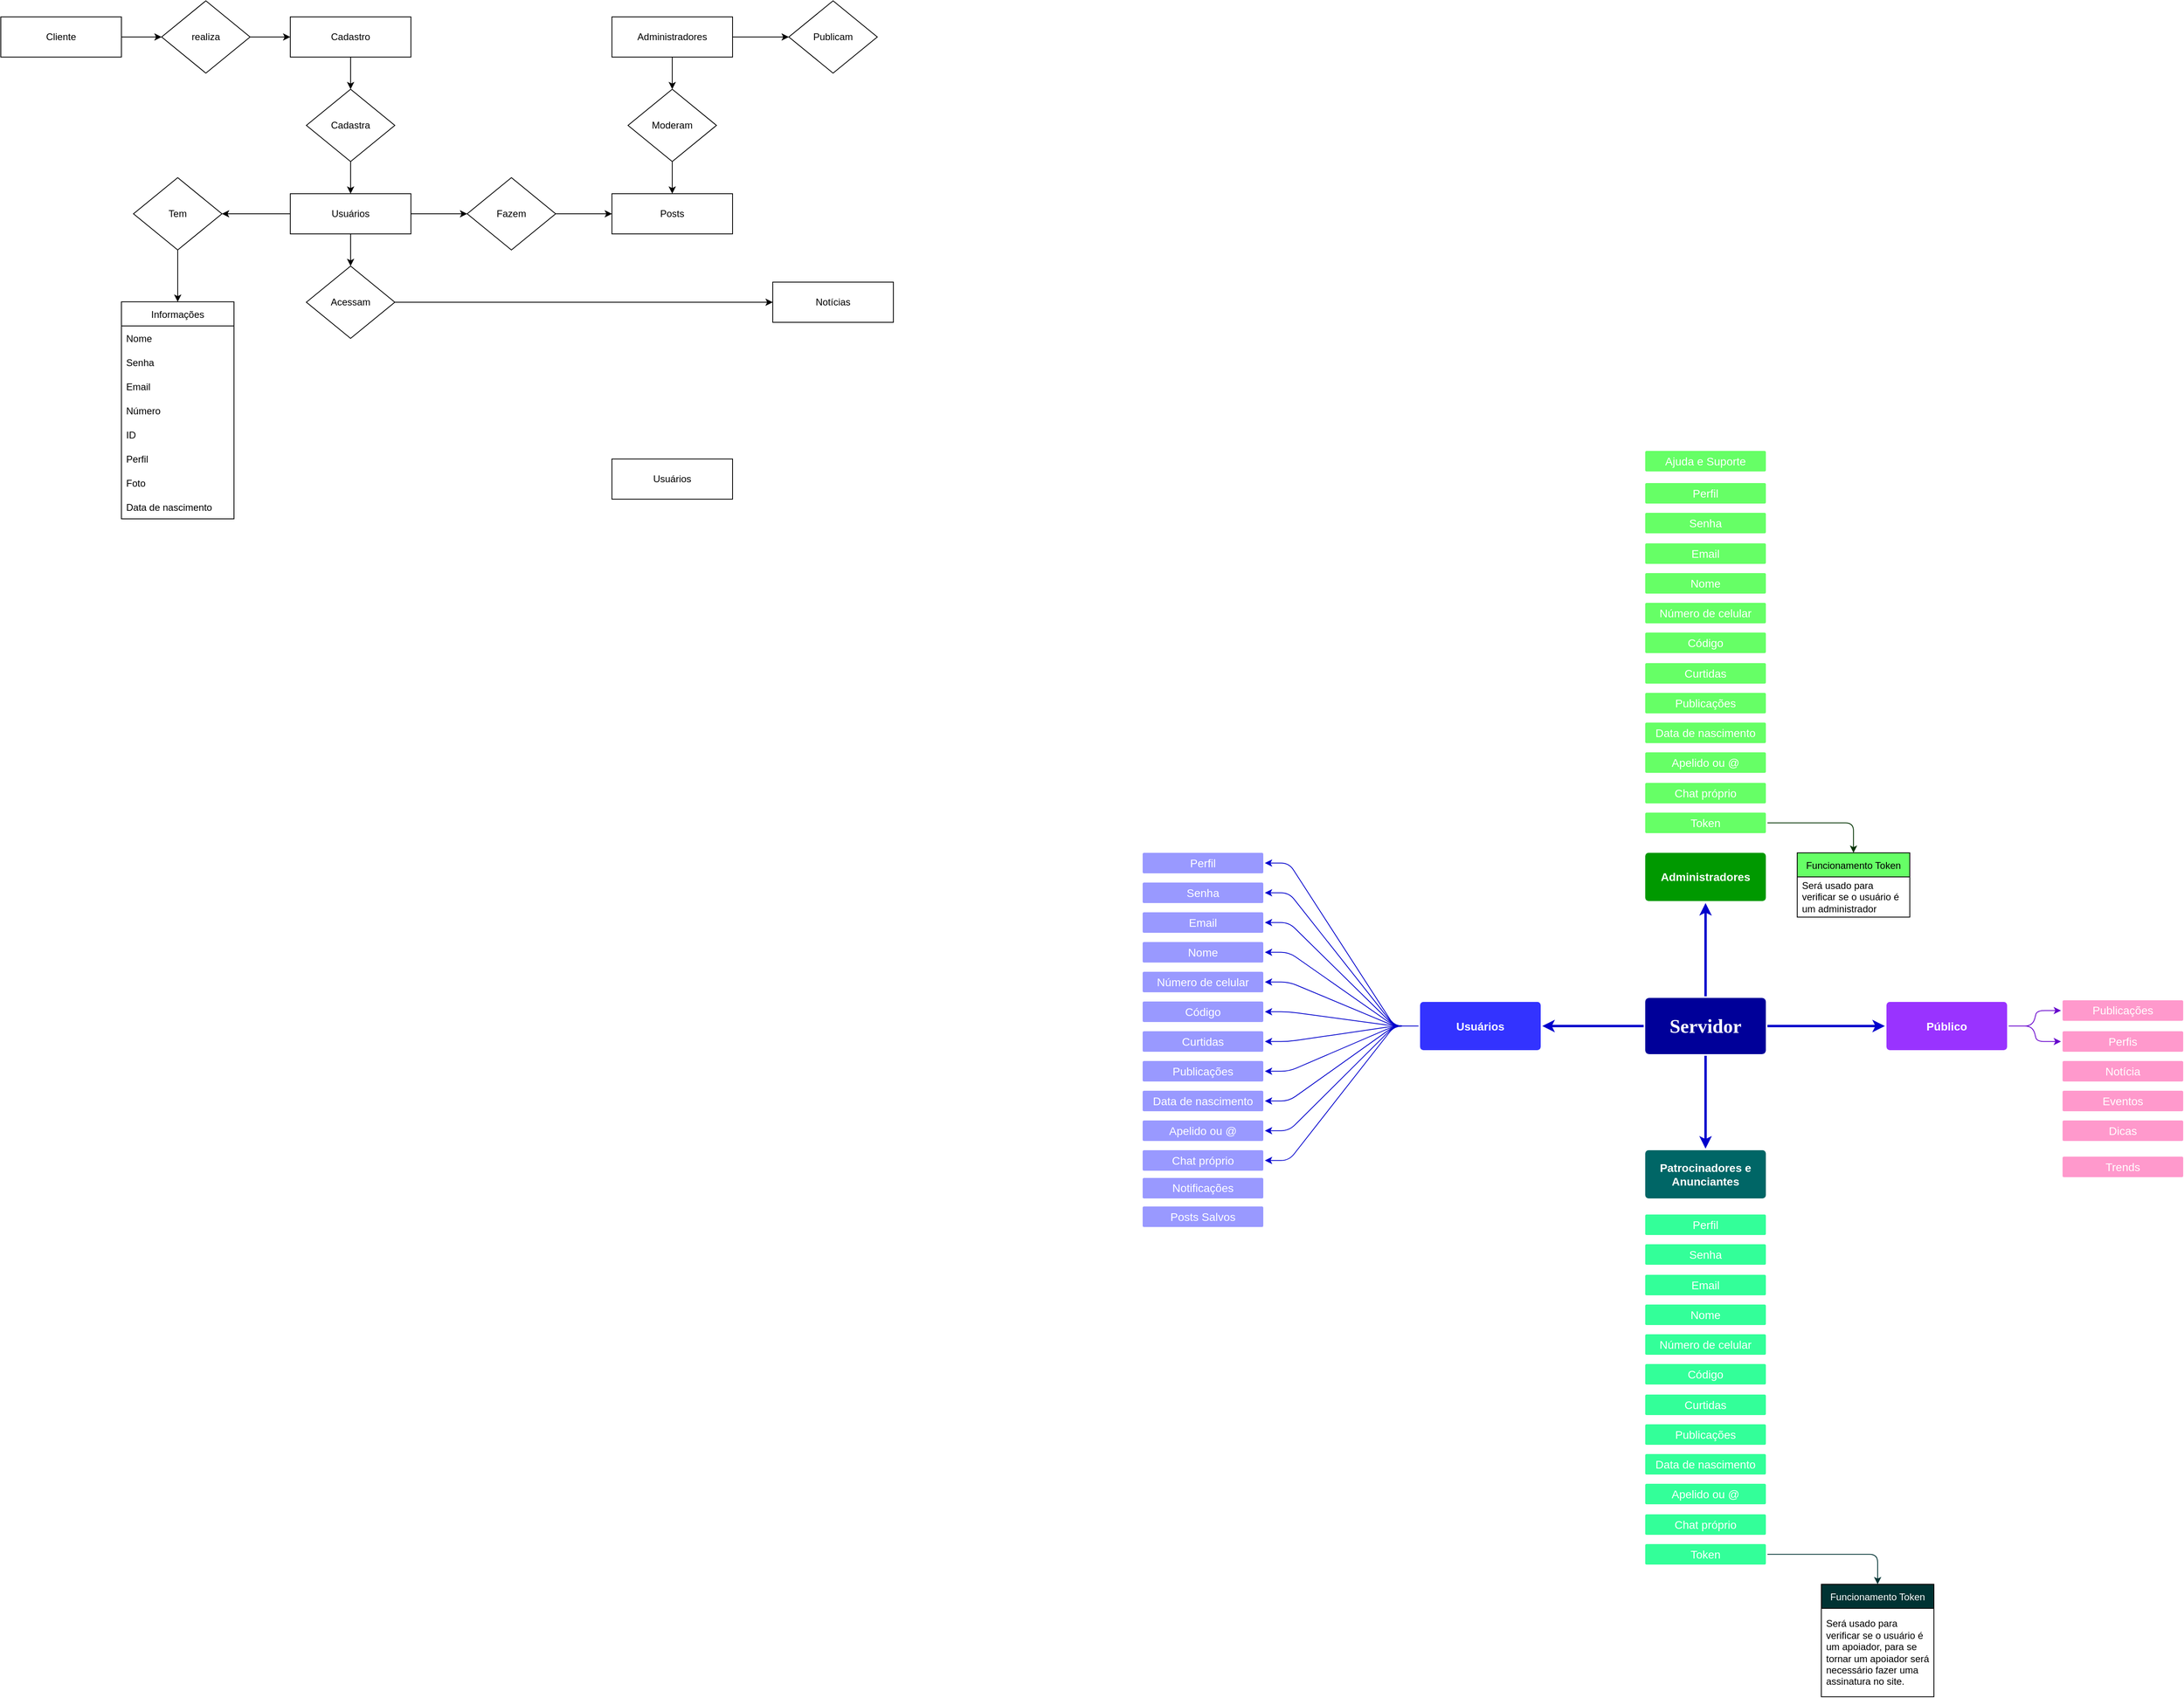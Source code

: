 <mxfile version="18.1.2" type="github">
  <diagram id="6a731a19-8d31-9384-78a2-239565b7b9f0" name="Page-1">
    <mxGraphModel dx="1160" dy="646" grid="1" gridSize="10" guides="1" tooltips="1" connect="1" arrows="1" fold="1" page="1" pageScale="1" pageWidth="1920" pageHeight="1200" background="none" math="0" shadow="0">
      <root>
        <mxCell id="0" />
        <mxCell id="1" parent="0" />
        <mxCell id="1745" value="" style="edgeStyle=none;rounded=0;jumpStyle=none;html=1;shadow=0;labelBackgroundColor=none;startArrow=none;startFill=0;endArrow=classic;endFill=1;jettySize=auto;orthogonalLoop=1;strokeColor=#0000CC;strokeWidth=3;fontFamily=Helvetica;fontSize=16;fontColor=#23445D;spacing=5;" parent="1" source="1749" edge="1">
          <mxGeometry relative="1" as="geometry">
            <mxPoint x="2200" y="1212.5" as="targetPoint" />
          </mxGeometry>
        </mxCell>
        <mxCell id="1746" value="" style="edgeStyle=none;rounded=0;jumpStyle=none;html=1;shadow=0;labelBackgroundColor=none;startArrow=none;startFill=0;endArrow=classic;endFill=1;jettySize=auto;orthogonalLoop=1;strokeColor=#0000CC;strokeWidth=3;fontFamily=Helvetica;fontSize=16;fontColor=#23445D;spacing=5;" parent="1" source="1749" target="1771" edge="1">
          <mxGeometry relative="1" as="geometry" />
        </mxCell>
        <mxCell id="1748" value="" style="edgeStyle=none;rounded=0;jumpStyle=none;html=1;shadow=0;labelBackgroundColor=none;startArrow=none;startFill=0;endArrow=classic;endFill=1;jettySize=auto;orthogonalLoop=1;strokeColor=#0000CC;strokeWidth=3;fontFamily=Helvetica;fontSize=16;fontColor=#23445D;spacing=5;" parent="1" source="1749" target="1753" edge="1">
          <mxGeometry relative="1" as="geometry" />
        </mxCell>
        <mxCell id="1749" value="&lt;font style=&quot;font-size: 24px;&quot;&gt;Servidor&lt;/font&gt;" style="rounded=1;whiteSpace=wrap;html=1;shadow=0;labelBackgroundColor=none;strokeColor=none;strokeWidth=3;fillColor=#000099;fontFamily=Lucida Console;fontSize=16;fontColor=#FFFFFF;align=center;fontStyle=1;spacing=5;arcSize=7;perimeterSpacing=2;" parent="1" vertex="1">
          <mxGeometry x="2125" y="1330.5" width="150" height="70" as="geometry" />
        </mxCell>
        <mxCell id="IF7gWzUBNEg38SYdpCg0-1822" style="edgeStyle=entityRelationEdgeStyle;rounded=1;orthogonalLoop=1;jettySize=auto;html=1;exitX=0;exitY=0.5;exitDx=0;exitDy=0;entryX=1;entryY=0.5;entryDx=0;entryDy=0;strokeColor=#0000CC;" parent="1" source="1753" target="IF7gWzUBNEg38SYdpCg0-1782" edge="1">
          <mxGeometry relative="1" as="geometry" />
        </mxCell>
        <mxCell id="IF7gWzUBNEg38SYdpCg0-1823" style="edgeStyle=entityRelationEdgeStyle;rounded=1;orthogonalLoop=1;jettySize=auto;html=1;exitX=0;exitY=0.5;exitDx=0;exitDy=0;entryX=1;entryY=0.5;entryDx=0;entryDy=0;strokeColor=#0000CC;" parent="1" source="1753" target="IF7gWzUBNEg38SYdpCg0-1783" edge="1">
          <mxGeometry relative="1" as="geometry" />
        </mxCell>
        <mxCell id="IF7gWzUBNEg38SYdpCg0-1824" style="edgeStyle=entityRelationEdgeStyle;rounded=1;orthogonalLoop=1;jettySize=auto;html=1;exitX=0;exitY=0.5;exitDx=0;exitDy=0;entryX=1;entryY=0.5;entryDx=0;entryDy=0;strokeColor=#0000CC;" parent="1" source="1753" target="IF7gWzUBNEg38SYdpCg0-1781" edge="1">
          <mxGeometry relative="1" as="geometry" />
        </mxCell>
        <mxCell id="IF7gWzUBNEg38SYdpCg0-1825" style="edgeStyle=entityRelationEdgeStyle;rounded=1;orthogonalLoop=1;jettySize=auto;html=1;exitX=0;exitY=0.5;exitDx=0;exitDy=0;entryX=1;entryY=0.5;entryDx=0;entryDy=0;strokeColor=#0000CC;" parent="1" source="1753" target="IF7gWzUBNEg38SYdpCg0-1784" edge="1">
          <mxGeometry relative="1" as="geometry" />
        </mxCell>
        <mxCell id="IF7gWzUBNEg38SYdpCg0-1826" style="edgeStyle=entityRelationEdgeStyle;rounded=1;orthogonalLoop=1;jettySize=auto;html=1;exitX=0;exitY=0.5;exitDx=0;exitDy=0;entryX=1;entryY=0.5;entryDx=0;entryDy=0;strokeColor=#0000CC;" parent="1" source="1753" target="IF7gWzUBNEg38SYdpCg0-1786" edge="1">
          <mxGeometry relative="1" as="geometry" />
        </mxCell>
        <mxCell id="IF7gWzUBNEg38SYdpCg0-1827" style="edgeStyle=entityRelationEdgeStyle;rounded=1;orthogonalLoop=1;jettySize=auto;html=1;exitX=0;exitY=0.5;exitDx=0;exitDy=0;entryX=1;entryY=0.5;entryDx=0;entryDy=0;strokeColor=#0000CC;" parent="1" source="1753" target="IF7gWzUBNEg38SYdpCg0-1787" edge="1">
          <mxGeometry relative="1" as="geometry" />
        </mxCell>
        <mxCell id="IF7gWzUBNEg38SYdpCg0-1828" style="edgeStyle=entityRelationEdgeStyle;rounded=1;orthogonalLoop=1;jettySize=auto;html=1;exitX=0;exitY=0.5;exitDx=0;exitDy=0;entryX=1;entryY=0.5;entryDx=0;entryDy=0;strokeColor=#0000CC;" parent="1" source="1753" target="IF7gWzUBNEg38SYdpCg0-1780" edge="1">
          <mxGeometry relative="1" as="geometry" />
        </mxCell>
        <mxCell id="IF7gWzUBNEg38SYdpCg0-1829" style="edgeStyle=entityRelationEdgeStyle;rounded=1;orthogonalLoop=1;jettySize=auto;html=1;exitX=0;exitY=0.5;exitDx=0;exitDy=0;entryX=1;entryY=0.5;entryDx=0;entryDy=0;strokeColor=#0000CC;" parent="1" source="1753" target="IF7gWzUBNEg38SYdpCg0-1788" edge="1">
          <mxGeometry relative="1" as="geometry" />
        </mxCell>
        <mxCell id="IF7gWzUBNEg38SYdpCg0-1830" style="edgeStyle=entityRelationEdgeStyle;rounded=1;orthogonalLoop=1;jettySize=auto;html=1;exitX=0;exitY=0.5;exitDx=0;exitDy=0;entryX=1;entryY=0.5;entryDx=0;entryDy=0;strokeColor=#0000CC;" parent="1" source="1753" target="IF7gWzUBNEg38SYdpCg0-1779" edge="1">
          <mxGeometry relative="1" as="geometry" />
        </mxCell>
        <mxCell id="IF7gWzUBNEg38SYdpCg0-1831" style="edgeStyle=entityRelationEdgeStyle;rounded=1;orthogonalLoop=1;jettySize=auto;html=1;exitX=0;exitY=0.5;exitDx=0;exitDy=0;entryX=1;entryY=0.5;entryDx=0;entryDy=0;strokeColor=#0000CC;" parent="1" source="1753" target="1756" edge="1">
          <mxGeometry relative="1" as="geometry" />
        </mxCell>
        <mxCell id="IF7gWzUBNEg38SYdpCg0-1882" style="edgeStyle=entityRelationEdgeStyle;rounded=1;orthogonalLoop=1;jettySize=auto;html=1;exitX=0;exitY=0.5;exitDx=0;exitDy=0;entryX=1;entryY=0.5;entryDx=0;entryDy=0;fontColor=#FF66FF;strokeColor=#0000CC;" parent="1" source="1753" target="IF7gWzUBNEg38SYdpCg0-1881" edge="1">
          <mxGeometry relative="1" as="geometry" />
        </mxCell>
        <mxCell id="1753" value="Usuários" style="rounded=1;whiteSpace=wrap;html=1;shadow=0;labelBackgroundColor=none;strokeColor=none;strokeWidth=3;fillColor=#3333FF;fontFamily=Helvetica;fontSize=14;fontColor=#FFFFFF;align=center;spacing=5;fontStyle=1;arcSize=7;perimeterSpacing=2;" parent="1" vertex="1">
          <mxGeometry x="1845" y="1335.5" width="150" height="60" as="geometry" />
        </mxCell>
        <mxCell id="1756" value="Senha" style="rounded=1;whiteSpace=wrap;html=1;shadow=0;labelBackgroundColor=none;strokeColor=none;strokeWidth=3;fillColor=#9999FF;fontFamily=Helvetica;fontSize=14;fontColor=#FFFFFF;align=center;spacing=5;fontStyle=0;arcSize=7;perimeterSpacing=2;" parent="1" vertex="1">
          <mxGeometry x="1500" y="1187" width="150" height="25.5" as="geometry" />
        </mxCell>
        <mxCell id="1766" value="" style="edgeStyle=none;rounded=0;jumpStyle=none;html=1;shadow=0;labelBackgroundColor=none;startArrow=none;startFill=0;endArrow=classic;endFill=1;jettySize=auto;orthogonalLoop=1;strokeColor=#F08705;strokeWidth=3;fontFamily=Helvetica;fontSize=14;fontColor=#FFFFFF;spacing=5;" parent="1" edge="1">
          <mxGeometry relative="1" as="geometry">
            <mxPoint x="641.111" y="198.5" as="sourcePoint" />
          </mxGeometry>
        </mxCell>
        <mxCell id="1768" value="" style="edgeStyle=none;rounded=0;jumpStyle=none;html=1;shadow=0;labelBackgroundColor=none;startArrow=none;startFill=0;endArrow=classic;endFill=1;jettySize=auto;orthogonalLoop=1;strokeColor=#F08705;strokeWidth=3;fontFamily=Helvetica;fontSize=14;fontColor=#FFFFFF;spacing=5;" parent="1" edge="1">
          <mxGeometry relative="1" as="geometry">
            <mxPoint x="570" y="198.5" as="sourcePoint" />
          </mxGeometry>
        </mxCell>
        <mxCell id="1770" value="" style="edgeStyle=none;rounded=0;jumpStyle=none;html=1;shadow=0;labelBackgroundColor=none;startArrow=none;startFill=0;endArrow=classic;endFill=1;jettySize=auto;orthogonalLoop=1;strokeColor=#F08705;strokeWidth=3;fontFamily=Helvetica;fontSize=14;fontColor=#FFFFFF;spacing=5;" parent="1" edge="1">
          <mxGeometry relative="1" as="geometry">
            <mxPoint x="498.889" y="198.5" as="sourcePoint" />
          </mxGeometry>
        </mxCell>
        <mxCell id="IF7gWzUBNEg38SYdpCg0-1883" style="edgeStyle=entityRelationEdgeStyle;rounded=1;orthogonalLoop=1;jettySize=auto;html=1;exitX=1;exitY=0.5;exitDx=0;exitDy=0;entryX=0;entryY=0.5;entryDx=0;entryDy=0;fontColor=#FF66FF;strokeColor=#6600CC;" parent="1" source="1771" target="IF7gWzUBNEg38SYdpCg0-1877" edge="1">
          <mxGeometry relative="1" as="geometry" />
        </mxCell>
        <mxCell id="IF7gWzUBNEg38SYdpCg0-1884" style="edgeStyle=entityRelationEdgeStyle;rounded=1;orthogonalLoop=1;jettySize=auto;html=1;exitX=1;exitY=0.5;exitDx=0;exitDy=0;entryX=0;entryY=0.5;entryDx=0;entryDy=0;fontColor=#FF66FF;strokeColor=#6600CC;" parent="1" source="1771" target="IF7gWzUBNEg38SYdpCg0-1878" edge="1">
          <mxGeometry relative="1" as="geometry" />
        </mxCell>
        <mxCell id="1771" value="Público" style="rounded=1;whiteSpace=wrap;html=1;shadow=0;labelBackgroundColor=none;strokeColor=none;strokeWidth=3;fillColor=#9933FF;fontFamily=Helvetica;fontSize=14;fontColor=#FFFFFF;align=center;spacing=5;fontStyle=1;arcSize=7;perimeterSpacing=2;" parent="1" vertex="1">
          <mxGeometry x="2425" y="1335.5" width="150" height="60" as="geometry" />
        </mxCell>
        <mxCell id="IF7gWzUBNEg38SYdpCg0-1779" value="Email" style="rounded=1;whiteSpace=wrap;html=1;shadow=0;labelBackgroundColor=none;strokeColor=none;strokeWidth=3;fillColor=#9999FF;fontFamily=Helvetica;fontSize=14;fontColor=#FFFFFF;align=center;spacing=5;fontStyle=0;arcSize=7;perimeterSpacing=2;" parent="1" vertex="1">
          <mxGeometry x="1500" y="1224" width="150" height="25.5" as="geometry" />
        </mxCell>
        <mxCell id="IF7gWzUBNEg38SYdpCg0-1780" value="Nome" style="rounded=1;whiteSpace=wrap;html=1;shadow=0;labelBackgroundColor=none;strokeColor=none;strokeWidth=3;fillColor=#9999FF;fontFamily=Helvetica;fontSize=14;fontColor=#FFFFFF;align=center;spacing=5;fontStyle=0;arcSize=7;perimeterSpacing=2;" parent="1" vertex="1">
          <mxGeometry x="1500" y="1261" width="150" height="25.5" as="geometry" />
        </mxCell>
        <mxCell id="IF7gWzUBNEg38SYdpCg0-1781" value="Número de celular" style="rounded=1;whiteSpace=wrap;html=1;shadow=0;labelBackgroundColor=none;strokeColor=none;strokeWidth=3;fillColor=#9999FF;fontFamily=Helvetica;fontSize=14;fontColor=#FFFFFF;align=center;spacing=5;fontStyle=0;arcSize=7;perimeterSpacing=2;" parent="1" vertex="1">
          <mxGeometry x="1500" y="1298" width="150" height="25.5" as="geometry" />
        </mxCell>
        <mxCell id="IF7gWzUBNEg38SYdpCg0-1782" value="Código" style="rounded=1;whiteSpace=wrap;html=1;shadow=0;labelBackgroundColor=none;strokeColor=none;strokeWidth=3;fillColor=#9999FF;fontFamily=Helvetica;fontSize=14;fontColor=#FFFFFF;align=center;spacing=5;fontStyle=0;arcSize=7;perimeterSpacing=2;" parent="1" vertex="1">
          <mxGeometry x="1500" y="1335" width="150" height="25.5" as="geometry" />
        </mxCell>
        <mxCell id="IF7gWzUBNEg38SYdpCg0-1783" value="Curtidas" style="rounded=1;whiteSpace=wrap;html=1;shadow=0;labelBackgroundColor=none;strokeColor=none;strokeWidth=3;fillColor=#9999FF;fontFamily=Helvetica;fontSize=14;fontColor=#FFFFFF;align=center;spacing=5;fontStyle=0;arcSize=7;perimeterSpacing=2;" parent="1" vertex="1">
          <mxGeometry x="1500" y="1372" width="150" height="25.5" as="geometry" />
        </mxCell>
        <mxCell id="IF7gWzUBNEg38SYdpCg0-1784" value="Publicações" style="rounded=1;whiteSpace=wrap;html=1;shadow=0;labelBackgroundColor=none;strokeColor=none;strokeWidth=3;fillColor=#9999FF;fontFamily=Helvetica;fontSize=14;fontColor=#FFFFFF;align=center;spacing=5;fontStyle=0;arcSize=7;perimeterSpacing=2;" parent="1" vertex="1">
          <mxGeometry x="1500" y="1409" width="150" height="25.5" as="geometry" />
        </mxCell>
        <mxCell id="IF7gWzUBNEg38SYdpCg0-1786" value="Data de nascimento" style="rounded=1;whiteSpace=wrap;html=1;shadow=0;labelBackgroundColor=none;strokeColor=none;strokeWidth=3;fillColor=#9999FF;fontFamily=Helvetica;fontSize=14;fontColor=#FFFFFF;align=center;spacing=5;fontStyle=0;arcSize=7;perimeterSpacing=2;" parent="1" vertex="1">
          <mxGeometry x="1500" y="1446" width="150" height="25.5" as="geometry" />
        </mxCell>
        <mxCell id="IF7gWzUBNEg38SYdpCg0-1787" value="Apelido ou @" style="rounded=1;whiteSpace=wrap;html=1;shadow=0;labelBackgroundColor=none;strokeColor=none;strokeWidth=3;fillColor=#9999FF;fontFamily=Helvetica;fontSize=14;fontColor=#FFFFFF;align=center;spacing=5;fontStyle=0;arcSize=7;perimeterSpacing=2;" parent="1" vertex="1">
          <mxGeometry x="1500" y="1483" width="150" height="25.5" as="geometry" />
        </mxCell>
        <mxCell id="IF7gWzUBNEg38SYdpCg0-1788" value="Chat próprio" style="rounded=1;whiteSpace=wrap;html=1;shadow=0;labelBackgroundColor=none;strokeColor=none;strokeWidth=3;fillColor=#9999FF;fontFamily=Helvetica;fontSize=14;fontColor=#FFFFFF;align=center;spacing=5;fontStyle=0;arcSize=7;perimeterSpacing=2;" parent="1" vertex="1">
          <mxGeometry x="1500" y="1520" width="150" height="25.5" as="geometry" />
        </mxCell>
        <mxCell id="IF7gWzUBNEg38SYdpCg0-1842" value="Administradores" style="rounded=1;whiteSpace=wrap;html=1;shadow=0;labelBackgroundColor=none;strokeColor=none;strokeWidth=3;fillColor=#009900;fontFamily=Helvetica;fontSize=14;fontColor=#FFFFFF;align=center;spacing=5;fontStyle=1;arcSize=7;perimeterSpacing=2;" parent="1" vertex="1">
          <mxGeometry x="2125" y="1150" width="150" height="60" as="geometry" />
        </mxCell>
        <mxCell id="IF7gWzUBNEg38SYdpCg0-1843" value="Senha" style="rounded=1;whiteSpace=wrap;html=1;shadow=0;labelBackgroundColor=none;strokeColor=none;strokeWidth=3;fillColor=#66FF66;fontFamily=Helvetica;fontSize=14;fontColor=#FFFFFF;align=center;spacing=5;fontStyle=0;arcSize=7;perimeterSpacing=2;" parent="1" vertex="1">
          <mxGeometry x="2125" y="727" width="150" height="25.5" as="geometry" />
        </mxCell>
        <mxCell id="IF7gWzUBNEg38SYdpCg0-1844" value="Email" style="rounded=1;whiteSpace=wrap;html=1;shadow=0;labelBackgroundColor=none;strokeColor=none;strokeWidth=3;fillColor=#66FF66;fontFamily=Helvetica;fontSize=14;fontColor=#FFFFFF;align=center;spacing=5;fontStyle=0;arcSize=7;perimeterSpacing=2;" parent="1" vertex="1">
          <mxGeometry x="2125" y="765" width="150" height="25.5" as="geometry" />
        </mxCell>
        <mxCell id="IF7gWzUBNEg38SYdpCg0-1845" value="Nome" style="rounded=1;whiteSpace=wrap;html=1;shadow=0;labelBackgroundColor=none;strokeColor=none;strokeWidth=3;fillColor=#66FF66;fontFamily=Helvetica;fontSize=14;fontColor=#FFFFFF;align=center;spacing=5;fontStyle=0;arcSize=7;perimeterSpacing=2;" parent="1" vertex="1">
          <mxGeometry x="2125" y="802" width="150" height="25.5" as="geometry" />
        </mxCell>
        <mxCell id="IF7gWzUBNEg38SYdpCg0-1846" value="Número de celular" style="rounded=1;whiteSpace=wrap;html=1;shadow=0;labelBackgroundColor=none;strokeColor=none;strokeWidth=3;fillColor=#66FF66;fontFamily=Helvetica;fontSize=14;fontColor=#FFFFFF;align=center;spacing=5;fontStyle=0;arcSize=7;perimeterSpacing=2;" parent="1" vertex="1">
          <mxGeometry x="2125" y="839" width="150" height="25.5" as="geometry" />
        </mxCell>
        <mxCell id="IF7gWzUBNEg38SYdpCg0-1847" value="Código" style="rounded=1;whiteSpace=wrap;html=1;shadow=0;labelBackgroundColor=none;strokeColor=none;strokeWidth=3;fillColor=#66FF66;fontFamily=Helvetica;fontSize=14;fontColor=#FFFFFF;align=center;spacing=5;fontStyle=0;arcSize=7;perimeterSpacing=2;" parent="1" vertex="1">
          <mxGeometry x="2125" y="876" width="150" height="25.5" as="geometry" />
        </mxCell>
        <mxCell id="IF7gWzUBNEg38SYdpCg0-1848" value="Curtidas" style="rounded=1;whiteSpace=wrap;html=1;shadow=0;labelBackgroundColor=none;strokeColor=none;strokeWidth=3;fillColor=#66FF66;fontFamily=Helvetica;fontSize=14;fontColor=#FFFFFF;align=center;spacing=5;fontStyle=0;arcSize=7;perimeterSpacing=2;" parent="1" vertex="1">
          <mxGeometry x="2125" y="914" width="150" height="25.5" as="geometry" />
        </mxCell>
        <mxCell id="IF7gWzUBNEg38SYdpCg0-1849" value="Publicações" style="rounded=1;whiteSpace=wrap;html=1;shadow=0;labelBackgroundColor=none;strokeColor=none;strokeWidth=3;fillColor=#66FF66;fontFamily=Helvetica;fontSize=14;fontColor=#FFFFFF;align=center;spacing=5;fontStyle=0;arcSize=7;perimeterSpacing=2;" parent="1" vertex="1">
          <mxGeometry x="2125" y="951" width="150" height="25.5" as="geometry" />
        </mxCell>
        <mxCell id="IF7gWzUBNEg38SYdpCg0-1850" value="Data de nascimento" style="rounded=1;whiteSpace=wrap;html=1;shadow=0;labelBackgroundColor=none;strokeColor=none;strokeWidth=3;fillColor=#66FF66;fontFamily=Helvetica;fontSize=14;fontColor=#FFFFFF;align=center;spacing=5;fontStyle=0;arcSize=7;perimeterSpacing=2;" parent="1" vertex="1">
          <mxGeometry x="2125" y="988" width="150" height="25.5" as="geometry" />
        </mxCell>
        <mxCell id="IF7gWzUBNEg38SYdpCg0-1851" value="Apelido ou @" style="rounded=1;whiteSpace=wrap;html=1;shadow=0;labelBackgroundColor=none;strokeColor=none;strokeWidth=3;fillColor=#66FF66;fontFamily=Helvetica;fontSize=14;fontColor=#FFFFFF;align=center;spacing=5;fontStyle=0;arcSize=7;perimeterSpacing=2;" parent="1" vertex="1">
          <mxGeometry x="2125" y="1025" width="150" height="25.5" as="geometry" />
        </mxCell>
        <mxCell id="IF7gWzUBNEg38SYdpCg0-1852" value="Chat próprio" style="rounded=1;whiteSpace=wrap;html=1;shadow=0;labelBackgroundColor=none;strokeColor=none;strokeWidth=3;fillColor=#66FF66;fontFamily=Helvetica;fontSize=14;fontColor=#FFFFFF;align=center;spacing=5;fontStyle=0;arcSize=7;perimeterSpacing=2;" parent="1" vertex="1">
          <mxGeometry x="2125" y="1063" width="150" height="25.5" as="geometry" />
        </mxCell>
        <mxCell id="IF7gWzUBNEg38SYdpCg0-1875" style="edgeStyle=elbowEdgeStyle;rounded=1;orthogonalLoop=1;jettySize=auto;html=1;exitX=1;exitY=0.5;exitDx=0;exitDy=0;entryX=0.5;entryY=0;entryDx=0;entryDy=0;strokeColor=#003300;" parent="1" source="IF7gWzUBNEg38SYdpCg0-1866" target="IF7gWzUBNEg38SYdpCg0-1871" edge="1">
          <mxGeometry relative="1" as="geometry">
            <Array as="points">
              <mxPoint x="2384" y="1130" />
              <mxPoint x="2834" y="1100" />
            </Array>
          </mxGeometry>
        </mxCell>
        <mxCell id="IF7gWzUBNEg38SYdpCg0-1866" value="Token" style="rounded=1;whiteSpace=wrap;html=1;shadow=0;labelBackgroundColor=none;strokeColor=none;strokeWidth=3;fillColor=#66FF66;fontFamily=Helvetica;fontSize=14;fontColor=#FFFFFF;align=center;spacing=5;fontStyle=0;arcSize=7;perimeterSpacing=2;" parent="1" vertex="1">
          <mxGeometry x="2125" y="1100" width="150" height="25.5" as="geometry" />
        </mxCell>
        <mxCell id="IF7gWzUBNEg38SYdpCg0-1871" value="Funcionamento Token" style="swimlane;fontStyle=0;childLayout=stackLayout;horizontal=1;startSize=30;horizontalStack=0;resizeParent=1;resizeParentMax=0;resizeLast=0;collapsible=1;marginBottom=0;fillColor=#66FF66;" parent="1" vertex="1">
          <mxGeometry x="2314" y="1150" width="140" height="80" as="geometry" />
        </mxCell>
        <mxCell id="IF7gWzUBNEg38SYdpCg0-1872" value="Será usado para verificar se o usuário é um administrador" style="text;strokeColor=none;fillColor=none;align=left;verticalAlign=middle;spacingLeft=4;spacingRight=4;overflow=hidden;points=[[0,0.5],[1,0.5]];portConstraint=eastwest;rotatable=0;whiteSpace=wrap;" parent="IF7gWzUBNEg38SYdpCg0-1871" vertex="1">
          <mxGeometry y="30" width="140" height="50" as="geometry" />
        </mxCell>
        <mxCell id="IF7gWzUBNEg38SYdpCg0-1877" value="Publicações" style="rounded=1;whiteSpace=wrap;html=1;shadow=0;labelBackgroundColor=none;strokeColor=none;strokeWidth=3;fillColor=#FF99CC;fontFamily=Helvetica;fontSize=14;fontColor=#FFFFFF;align=center;spacing=5;fontStyle=0;arcSize=7;perimeterSpacing=2;" parent="1" vertex="1">
          <mxGeometry x="2644" y="1333.5" width="150" height="25.5" as="geometry" />
        </mxCell>
        <mxCell id="IF7gWzUBNEg38SYdpCg0-1878" value="Perfis" style="rounded=1;whiteSpace=wrap;html=1;shadow=0;labelBackgroundColor=none;strokeColor=none;strokeWidth=3;fillColor=#FF99CC;fontFamily=Helvetica;fontSize=14;fontColor=#FFFFFF;align=center;spacing=5;fontStyle=0;arcSize=7;perimeterSpacing=2;" parent="1" vertex="1">
          <mxGeometry x="2644" y="1372" width="150" height="25.5" as="geometry" />
        </mxCell>
        <mxCell id="IF7gWzUBNEg38SYdpCg0-1879" value="Perfil" style="rounded=1;whiteSpace=wrap;html=1;shadow=0;labelBackgroundColor=none;strokeColor=none;strokeWidth=3;fillColor=#66FF66;fontFamily=Helvetica;fontSize=14;fontColor=#FFFFFF;align=center;spacing=5;fontStyle=0;arcSize=7;perimeterSpacing=2;" parent="1" vertex="1">
          <mxGeometry x="2125" y="690" width="150" height="25.5" as="geometry" />
        </mxCell>
        <mxCell id="IF7gWzUBNEg38SYdpCg0-1881" value="Perfil" style="rounded=1;whiteSpace=wrap;html=1;shadow=0;labelBackgroundColor=none;strokeColor=none;strokeWidth=3;fillColor=#9999FF;fontFamily=Helvetica;fontSize=14;fontColor=#FFFFFF;align=center;spacing=5;fontStyle=0;arcSize=7;perimeterSpacing=2;" parent="1" vertex="1">
          <mxGeometry x="1500" y="1150" width="150" height="25.5" as="geometry" />
        </mxCell>
        <mxCell id="IF7gWzUBNEg38SYdpCg0-1885" value="Patrocinadores e Anunciantes" style="rounded=1;whiteSpace=wrap;html=1;shadow=0;labelBackgroundColor=none;strokeColor=none;strokeWidth=3;fillColor=#006666;fontFamily=Helvetica;fontSize=14;fontColor=#FFFFFF;align=center;spacing=5;fontStyle=1;arcSize=7;perimeterSpacing=2;" parent="1" vertex="1">
          <mxGeometry x="2125" y="1520" width="150" height="60" as="geometry" />
        </mxCell>
        <mxCell id="IF7gWzUBNEg38SYdpCg0-1887" value="" style="edgeStyle=none;rounded=0;jumpStyle=none;html=1;shadow=0;labelBackgroundColor=none;startArrow=none;startFill=0;endArrow=classic;endFill=1;jettySize=auto;orthogonalLoop=1;strokeColor=#0000CC;strokeWidth=3;fontFamily=Helvetica;fontSize=16;fontColor=#23445D;spacing=5;entryX=0.5;entryY=0;entryDx=0;entryDy=0;exitX=0.5;exitY=1;exitDx=0;exitDy=0;" parent="1" source="1749" target="IF7gWzUBNEg38SYdpCg0-1885" edge="1">
          <mxGeometry relative="1" as="geometry">
            <mxPoint x="2210" y="1338.5" as="sourcePoint" />
            <mxPoint x="2210" y="1222.5" as="targetPoint" />
          </mxGeometry>
        </mxCell>
        <mxCell id="IF7gWzUBNEg38SYdpCg0-1889" value="Senha" style="rounded=1;whiteSpace=wrap;html=1;shadow=0;labelBackgroundColor=none;strokeColor=none;strokeWidth=3;fillColor=#33FF99;fontFamily=Helvetica;fontSize=14;fontColor=#FFFFFF;align=center;spacing=5;fontStyle=0;arcSize=7;perimeterSpacing=2;" parent="1" vertex="1">
          <mxGeometry x="2125" y="1637" width="150" height="25.5" as="geometry" />
        </mxCell>
        <mxCell id="IF7gWzUBNEg38SYdpCg0-1890" value="Email" style="rounded=1;whiteSpace=wrap;html=1;shadow=0;labelBackgroundColor=none;strokeColor=none;strokeWidth=3;fillColor=#33FF99;fontFamily=Helvetica;fontSize=14;fontColor=#FFFFFF;align=center;spacing=5;fontStyle=0;arcSize=7;perimeterSpacing=2;" parent="1" vertex="1">
          <mxGeometry x="2125" y="1675" width="150" height="25.5" as="geometry" />
        </mxCell>
        <mxCell id="IF7gWzUBNEg38SYdpCg0-1891" value="Nome" style="rounded=1;whiteSpace=wrap;html=1;shadow=0;labelBackgroundColor=none;strokeColor=none;strokeWidth=3;fillColor=#33FF99;fontFamily=Helvetica;fontSize=14;fontColor=#FFFFFF;align=center;spacing=5;fontStyle=0;arcSize=7;perimeterSpacing=2;" parent="1" vertex="1">
          <mxGeometry x="2125" y="1712" width="150" height="25.5" as="geometry" />
        </mxCell>
        <mxCell id="IF7gWzUBNEg38SYdpCg0-1892" value="Número de celular" style="rounded=1;whiteSpace=wrap;html=1;shadow=0;labelBackgroundColor=none;strokeColor=none;strokeWidth=3;fillColor=#33FF99;fontFamily=Helvetica;fontSize=14;fontColor=#FFFFFF;align=center;spacing=5;fontStyle=0;arcSize=7;perimeterSpacing=2;" parent="1" vertex="1">
          <mxGeometry x="2125" y="1749" width="150" height="25.5" as="geometry" />
        </mxCell>
        <mxCell id="IF7gWzUBNEg38SYdpCg0-1893" value="Código" style="rounded=1;whiteSpace=wrap;html=1;shadow=0;labelBackgroundColor=none;strokeColor=none;strokeWidth=3;fillColor=#33FF99;fontFamily=Helvetica;fontSize=14;fontColor=#FFFFFF;align=center;spacing=5;fontStyle=0;arcSize=7;perimeterSpacing=2;" parent="1" vertex="1">
          <mxGeometry x="2125" y="1786" width="150" height="25.5" as="geometry" />
        </mxCell>
        <mxCell id="IF7gWzUBNEg38SYdpCg0-1894" value="Curtidas" style="rounded=1;whiteSpace=wrap;html=1;shadow=0;labelBackgroundColor=none;strokeColor=none;strokeWidth=3;fillColor=#33FF99;fontFamily=Helvetica;fontSize=14;fontColor=#FFFFFF;align=center;spacing=5;fontStyle=0;arcSize=7;perimeterSpacing=2;" parent="1" vertex="1">
          <mxGeometry x="2125" y="1824" width="150" height="25.5" as="geometry" />
        </mxCell>
        <mxCell id="IF7gWzUBNEg38SYdpCg0-1895" value="Publicações" style="rounded=1;whiteSpace=wrap;html=1;shadow=0;labelBackgroundColor=none;strokeColor=none;strokeWidth=3;fillColor=#33FF99;fontFamily=Helvetica;fontSize=14;fontColor=#FFFFFF;align=center;spacing=5;fontStyle=0;arcSize=7;perimeterSpacing=2;" parent="1" vertex="1">
          <mxGeometry x="2125" y="1861" width="150" height="25.5" as="geometry" />
        </mxCell>
        <mxCell id="IF7gWzUBNEg38SYdpCg0-1896" value="Data de nascimento" style="rounded=1;whiteSpace=wrap;html=1;shadow=0;labelBackgroundColor=none;strokeColor=none;strokeWidth=3;fillColor=#33FF99;fontFamily=Helvetica;fontSize=14;fontColor=#FFFFFF;align=center;spacing=5;fontStyle=0;arcSize=7;perimeterSpacing=2;" parent="1" vertex="1">
          <mxGeometry x="2125" y="1898" width="150" height="25.5" as="geometry" />
        </mxCell>
        <mxCell id="IF7gWzUBNEg38SYdpCg0-1897" value="Apelido ou @" style="rounded=1;whiteSpace=wrap;html=1;shadow=0;labelBackgroundColor=none;strokeColor=none;strokeWidth=3;fillColor=#33FF99;fontFamily=Helvetica;fontSize=14;fontColor=#FFFFFF;align=center;spacing=5;fontStyle=0;arcSize=7;perimeterSpacing=2;" parent="1" vertex="1">
          <mxGeometry x="2125" y="1935" width="150" height="25.5" as="geometry" />
        </mxCell>
        <mxCell id="IF7gWzUBNEg38SYdpCg0-1898" value="Chat próprio" style="rounded=1;whiteSpace=wrap;html=1;shadow=0;labelBackgroundColor=none;strokeColor=none;strokeWidth=3;fillColor=#33FF99;fontFamily=Helvetica;fontSize=14;fontColor=#FFFFFF;align=center;spacing=5;fontStyle=0;arcSize=7;perimeterSpacing=2;" parent="1" vertex="1">
          <mxGeometry x="2125" y="1973" width="150" height="25.5" as="geometry" />
        </mxCell>
        <mxCell id="IF7gWzUBNEg38SYdpCg0-1903" style="edgeStyle=orthogonalEdgeStyle;rounded=1;orthogonalLoop=1;jettySize=auto;html=1;exitX=1;exitY=0.5;exitDx=0;exitDy=0;entryX=0.5;entryY=0;entryDx=0;entryDy=0;fontFamily=Lucida Console;fontSize=24;fontColor=#FF66FF;strokeColor=#003333;elbow=vertical;" parent="1" source="IF7gWzUBNEg38SYdpCg0-1899" target="IF7gWzUBNEg38SYdpCg0-1901" edge="1">
          <mxGeometry relative="1" as="geometry" />
        </mxCell>
        <mxCell id="IF7gWzUBNEg38SYdpCg0-1899" value="Token" style="rounded=1;whiteSpace=wrap;html=1;shadow=0;labelBackgroundColor=none;strokeColor=none;strokeWidth=3;fillColor=#33FF99;fontFamily=Helvetica;fontSize=14;fontColor=#FFFFFF;align=center;spacing=5;fontStyle=0;arcSize=7;perimeterSpacing=2;" parent="1" vertex="1">
          <mxGeometry x="2125" y="2010" width="150" height="25.5" as="geometry" />
        </mxCell>
        <mxCell id="IF7gWzUBNEg38SYdpCg0-1900" value="Perfil" style="rounded=1;whiteSpace=wrap;html=1;shadow=0;labelBackgroundColor=none;strokeColor=none;strokeWidth=3;fillColor=#33FF99;fontFamily=Helvetica;fontSize=14;fontColor=#FFFFFF;align=center;spacing=5;fontStyle=0;arcSize=7;perimeterSpacing=2;" parent="1" vertex="1">
          <mxGeometry x="2125" y="1600" width="150" height="25.5" as="geometry" />
        </mxCell>
        <mxCell id="IF7gWzUBNEg38SYdpCg0-1901" value="Funcionamento Token" style="swimlane;fontStyle=0;childLayout=stackLayout;horizontal=1;startSize=30;horizontalStack=0;resizeParent=1;resizeParentMax=0;resizeLast=0;collapsible=1;marginBottom=0;fillColor=#003333;fontColor=#FFFFFF;" parent="1" vertex="1">
          <mxGeometry x="2344" y="2060" width="140" height="140" as="geometry" />
        </mxCell>
        <mxCell id="IF7gWzUBNEg38SYdpCg0-1902" value="Será usado para verificar se o usuário é um apoiador, para se tornar um apoiador será necessário fazer uma assinatura no site." style="text;strokeColor=none;fillColor=none;align=left;verticalAlign=middle;spacingLeft=4;spacingRight=4;overflow=hidden;points=[[0,0.5],[1,0.5]];portConstraint=eastwest;rotatable=0;whiteSpace=wrap;" parent="IF7gWzUBNEg38SYdpCg0-1901" vertex="1">
          <mxGeometry y="30" width="140" height="110" as="geometry" />
        </mxCell>
        <mxCell id="xh8E368RDv3vVkwyLtps-1779" value="Notificações" style="rounded=1;whiteSpace=wrap;html=1;shadow=0;labelBackgroundColor=none;strokeColor=none;strokeWidth=3;fillColor=#9999FF;fontFamily=Helvetica;fontSize=14;fontColor=#FFFFFF;align=center;spacing=5;fontStyle=0;arcSize=7;perimeterSpacing=2;" parent="1" vertex="1">
          <mxGeometry x="1500" y="1554.5" width="150" height="25.5" as="geometry" />
        </mxCell>
        <mxCell id="xh8E368RDv3vVkwyLtps-1780" value="Posts Salvos" style="rounded=1;whiteSpace=wrap;html=1;shadow=0;labelBackgroundColor=none;strokeColor=none;strokeWidth=3;fillColor=#9999FF;fontFamily=Helvetica;fontSize=14;fontColor=#FFFFFF;align=center;spacing=5;fontStyle=0;arcSize=7;perimeterSpacing=2;" parent="1" vertex="1">
          <mxGeometry x="1500" y="1590" width="150" height="25.5" as="geometry" />
        </mxCell>
        <mxCell id="xh8E368RDv3vVkwyLtps-1782" value="Notícia" style="rounded=1;whiteSpace=wrap;html=1;shadow=0;labelBackgroundColor=none;strokeColor=none;strokeWidth=3;fillColor=#FF99CC;fontFamily=Helvetica;fontSize=14;fontColor=#FFFFFF;align=center;spacing=5;fontStyle=0;arcSize=7;perimeterSpacing=2;" parent="1" vertex="1">
          <mxGeometry x="2644" y="1409" width="150" height="25.5" as="geometry" />
        </mxCell>
        <mxCell id="xh8E368RDv3vVkwyLtps-1783" value="Eventos" style="rounded=1;whiteSpace=wrap;html=1;shadow=0;labelBackgroundColor=none;strokeColor=none;strokeWidth=3;fillColor=#FF99CC;fontFamily=Helvetica;fontSize=14;fontColor=#FFFFFF;align=center;spacing=5;fontStyle=0;arcSize=7;perimeterSpacing=2;" parent="1" vertex="1">
          <mxGeometry x="2644" y="1446" width="150" height="25.5" as="geometry" />
        </mxCell>
        <mxCell id="xh8E368RDv3vVkwyLtps-1784" value="Dicas" style="rounded=1;whiteSpace=wrap;html=1;shadow=0;labelBackgroundColor=none;strokeColor=none;strokeWidth=3;fillColor=#FF99CC;fontFamily=Helvetica;fontSize=14;fontColor=#FFFFFF;align=center;spacing=5;fontStyle=0;arcSize=7;perimeterSpacing=2;" parent="1" vertex="1">
          <mxGeometry x="2644" y="1483" width="150" height="25.5" as="geometry" />
        </mxCell>
        <mxCell id="xh8E368RDv3vVkwyLtps-1786" value="Ajuda e Suporte" style="rounded=1;whiteSpace=wrap;html=1;shadow=0;labelBackgroundColor=none;strokeColor=none;strokeWidth=3;fillColor=#66FF66;fontFamily=Helvetica;fontSize=14;fontColor=#FFFFFF;align=center;spacing=5;fontStyle=0;arcSize=7;perimeterSpacing=2;" parent="1" vertex="1">
          <mxGeometry x="2125" y="650" width="150" height="25.5" as="geometry" />
        </mxCell>
        <mxCell id="xh8E368RDv3vVkwyLtps-1787" value="Trends" style="rounded=1;whiteSpace=wrap;html=1;shadow=0;labelBackgroundColor=none;strokeColor=none;strokeWidth=3;fillColor=#FF99CC;fontFamily=Helvetica;fontSize=14;fontColor=#FFFFFF;align=center;spacing=5;fontStyle=0;arcSize=7;perimeterSpacing=2;" parent="1" vertex="1">
          <mxGeometry x="2644" y="1528" width="150" height="25.5" as="geometry" />
        </mxCell>
        <mxCell id="Px2apVdSIGhavR9rmw3k-1786" style="edgeStyle=orthogonalEdgeStyle;rounded=0;orthogonalLoop=1;jettySize=auto;html=1;exitX=1;exitY=0.5;exitDx=0;exitDy=0;" edge="1" parent="1" source="Px2apVdSIGhavR9rmw3k-1774" target="Px2apVdSIGhavR9rmw3k-1775">
          <mxGeometry relative="1" as="geometry" />
        </mxCell>
        <mxCell id="Px2apVdSIGhavR9rmw3k-1774" value="Cliente" style="rounded=0;whiteSpace=wrap;html=1;" vertex="1" parent="1">
          <mxGeometry x="80" y="110" width="150" height="50" as="geometry" />
        </mxCell>
        <mxCell id="Px2apVdSIGhavR9rmw3k-1787" style="edgeStyle=orthogonalEdgeStyle;rounded=0;orthogonalLoop=1;jettySize=auto;html=1;exitX=1;exitY=0.5;exitDx=0;exitDy=0;entryX=0;entryY=0.5;entryDx=0;entryDy=0;" edge="1" parent="1" source="Px2apVdSIGhavR9rmw3k-1775" target="Px2apVdSIGhavR9rmw3k-1776">
          <mxGeometry relative="1" as="geometry" />
        </mxCell>
        <mxCell id="Px2apVdSIGhavR9rmw3k-1775" value="realiza" style="rhombus;whiteSpace=wrap;html=1;" vertex="1" parent="1">
          <mxGeometry x="280" y="90" width="110" height="90" as="geometry" />
        </mxCell>
        <mxCell id="Px2apVdSIGhavR9rmw3k-1788" style="edgeStyle=orthogonalEdgeStyle;rounded=0;orthogonalLoop=1;jettySize=auto;html=1;exitX=0.5;exitY=1;exitDx=0;exitDy=0;entryX=0.5;entryY=0;entryDx=0;entryDy=0;" edge="1" parent="1" source="Px2apVdSIGhavR9rmw3k-1776" target="Px2apVdSIGhavR9rmw3k-1777">
          <mxGeometry relative="1" as="geometry" />
        </mxCell>
        <mxCell id="Px2apVdSIGhavR9rmw3k-1776" value="Cadastro" style="rounded=0;whiteSpace=wrap;html=1;" vertex="1" parent="1">
          <mxGeometry x="440" y="110" width="150" height="50" as="geometry" />
        </mxCell>
        <mxCell id="Px2apVdSIGhavR9rmw3k-1789" style="edgeStyle=orthogonalEdgeStyle;rounded=0;orthogonalLoop=1;jettySize=auto;html=1;exitX=0.5;exitY=1;exitDx=0;exitDy=0;entryX=0.5;entryY=0;entryDx=0;entryDy=0;" edge="1" parent="1" source="Px2apVdSIGhavR9rmw3k-1777" target="Px2apVdSIGhavR9rmw3k-1778">
          <mxGeometry relative="1" as="geometry" />
        </mxCell>
        <mxCell id="Px2apVdSIGhavR9rmw3k-1777" value="Cadastra" style="rhombus;whiteSpace=wrap;html=1;" vertex="1" parent="1">
          <mxGeometry x="460" y="200" width="110" height="90" as="geometry" />
        </mxCell>
        <mxCell id="Px2apVdSIGhavR9rmw3k-1790" style="edgeStyle=orthogonalEdgeStyle;rounded=0;orthogonalLoop=1;jettySize=auto;html=1;exitX=1;exitY=0.5;exitDx=0;exitDy=0;entryX=0;entryY=0.5;entryDx=0;entryDy=0;" edge="1" parent="1" source="Px2apVdSIGhavR9rmw3k-1778" target="Px2apVdSIGhavR9rmw3k-1779">
          <mxGeometry relative="1" as="geometry" />
        </mxCell>
        <mxCell id="Px2apVdSIGhavR9rmw3k-1811" style="edgeStyle=orthogonalEdgeStyle;rounded=0;orthogonalLoop=1;jettySize=auto;html=1;exitX=0;exitY=0.5;exitDx=0;exitDy=0;" edge="1" parent="1" source="Px2apVdSIGhavR9rmw3k-1778" target="Px2apVdSIGhavR9rmw3k-1796">
          <mxGeometry relative="1" as="geometry" />
        </mxCell>
        <mxCell id="Px2apVdSIGhavR9rmw3k-1814" style="edgeStyle=orthogonalEdgeStyle;rounded=0;orthogonalLoop=1;jettySize=auto;html=1;exitX=0.5;exitY=1;exitDx=0;exitDy=0;" edge="1" parent="1" source="Px2apVdSIGhavR9rmw3k-1778" target="Px2apVdSIGhavR9rmw3k-1810">
          <mxGeometry relative="1" as="geometry" />
        </mxCell>
        <mxCell id="Px2apVdSIGhavR9rmw3k-1778" value="Usuários" style="rounded=0;whiteSpace=wrap;html=1;" vertex="1" parent="1">
          <mxGeometry x="440" y="330" width="150" height="50" as="geometry" />
        </mxCell>
        <mxCell id="Px2apVdSIGhavR9rmw3k-1791" style="edgeStyle=orthogonalEdgeStyle;rounded=0;orthogonalLoop=1;jettySize=auto;html=1;exitX=1;exitY=0.5;exitDx=0;exitDy=0;" edge="1" parent="1" source="Px2apVdSIGhavR9rmw3k-1779" target="Px2apVdSIGhavR9rmw3k-1780">
          <mxGeometry relative="1" as="geometry" />
        </mxCell>
        <mxCell id="Px2apVdSIGhavR9rmw3k-1779" value="Fazem" style="rhombus;whiteSpace=wrap;html=1;" vertex="1" parent="1">
          <mxGeometry x="660" y="310" width="110" height="90" as="geometry" />
        </mxCell>
        <mxCell id="Px2apVdSIGhavR9rmw3k-1780" value="Posts" style="rounded=0;whiteSpace=wrap;html=1;" vertex="1" parent="1">
          <mxGeometry x="840" y="330" width="150" height="50" as="geometry" />
        </mxCell>
        <mxCell id="Px2apVdSIGhavR9rmw3k-1792" style="edgeStyle=orthogonalEdgeStyle;rounded=0;orthogonalLoop=1;jettySize=auto;html=1;exitX=0.5;exitY=1;exitDx=0;exitDy=0;entryX=0.5;entryY=0;entryDx=0;entryDy=0;" edge="1" parent="1" source="Px2apVdSIGhavR9rmw3k-1781" target="Px2apVdSIGhavR9rmw3k-1782">
          <mxGeometry relative="1" as="geometry" />
        </mxCell>
        <mxCell id="Px2apVdSIGhavR9rmw3k-1794" style="edgeStyle=orthogonalEdgeStyle;rounded=0;orthogonalLoop=1;jettySize=auto;html=1;exitX=1;exitY=0.5;exitDx=0;exitDy=0;entryX=0;entryY=0.5;entryDx=0;entryDy=0;" edge="1" parent="1" source="Px2apVdSIGhavR9rmw3k-1781" target="Px2apVdSIGhavR9rmw3k-1783">
          <mxGeometry relative="1" as="geometry" />
        </mxCell>
        <mxCell id="Px2apVdSIGhavR9rmw3k-1781" value="Administradores" style="rounded=0;whiteSpace=wrap;html=1;" vertex="1" parent="1">
          <mxGeometry x="840" y="110" width="150" height="50" as="geometry" />
        </mxCell>
        <mxCell id="Px2apVdSIGhavR9rmw3k-1793" style="edgeStyle=orthogonalEdgeStyle;rounded=0;orthogonalLoop=1;jettySize=auto;html=1;exitX=0.5;exitY=1;exitDx=0;exitDy=0;entryX=0.5;entryY=0;entryDx=0;entryDy=0;" edge="1" parent="1" source="Px2apVdSIGhavR9rmw3k-1782" target="Px2apVdSIGhavR9rmw3k-1780">
          <mxGeometry relative="1" as="geometry" />
        </mxCell>
        <mxCell id="Px2apVdSIGhavR9rmw3k-1782" value="Moderam" style="rhombus;whiteSpace=wrap;html=1;" vertex="1" parent="1">
          <mxGeometry x="860" y="200" width="110" height="90" as="geometry" />
        </mxCell>
        <mxCell id="Px2apVdSIGhavR9rmw3k-1783" value="Publicam" style="rhombus;whiteSpace=wrap;html=1;" vertex="1" parent="1">
          <mxGeometry x="1060" y="90" width="110" height="90" as="geometry" />
        </mxCell>
        <mxCell id="Px2apVdSIGhavR9rmw3k-1784" value="Notícias" style="rounded=0;whiteSpace=wrap;html=1;" vertex="1" parent="1">
          <mxGeometry x="1040" y="440" width="150" height="50" as="geometry" />
        </mxCell>
        <mxCell id="Px2apVdSIGhavR9rmw3k-1812" style="edgeStyle=orthogonalEdgeStyle;rounded=0;orthogonalLoop=1;jettySize=auto;html=1;exitX=0.5;exitY=1;exitDx=0;exitDy=0;entryX=0.5;entryY=0;entryDx=0;entryDy=0;" edge="1" parent="1" source="Px2apVdSIGhavR9rmw3k-1796" target="Px2apVdSIGhavR9rmw3k-1798">
          <mxGeometry relative="1" as="geometry" />
        </mxCell>
        <mxCell id="Px2apVdSIGhavR9rmw3k-1796" value="Tem" style="rhombus;whiteSpace=wrap;html=1;" vertex="1" parent="1">
          <mxGeometry x="245" y="310" width="110" height="90" as="geometry" />
        </mxCell>
        <mxCell id="Px2apVdSIGhavR9rmw3k-1797" value="Usuários" style="rounded=0;whiteSpace=wrap;html=1;" vertex="1" parent="1">
          <mxGeometry x="840" y="660" width="150" height="50" as="geometry" />
        </mxCell>
        <mxCell id="Px2apVdSIGhavR9rmw3k-1798" value="Informações" style="swimlane;fontStyle=0;childLayout=stackLayout;horizontal=1;startSize=30;horizontalStack=0;resizeParent=1;resizeParentMax=0;resizeLast=0;collapsible=1;marginBottom=0;" vertex="1" parent="1">
          <mxGeometry x="230" y="464.5" width="140" height="270" as="geometry" />
        </mxCell>
        <mxCell id="Px2apVdSIGhavR9rmw3k-1799" value="Nome" style="text;strokeColor=none;fillColor=none;align=left;verticalAlign=middle;spacingLeft=4;spacingRight=4;overflow=hidden;points=[[0,0.5],[1,0.5]];portConstraint=eastwest;rotatable=0;" vertex="1" parent="Px2apVdSIGhavR9rmw3k-1798">
          <mxGeometry y="30" width="140" height="30" as="geometry" />
        </mxCell>
        <mxCell id="Px2apVdSIGhavR9rmw3k-1800" value="Senha" style="text;strokeColor=none;fillColor=none;align=left;verticalAlign=middle;spacingLeft=4;spacingRight=4;overflow=hidden;points=[[0,0.5],[1,0.5]];portConstraint=eastwest;rotatable=0;" vertex="1" parent="Px2apVdSIGhavR9rmw3k-1798">
          <mxGeometry y="60" width="140" height="30" as="geometry" />
        </mxCell>
        <mxCell id="Px2apVdSIGhavR9rmw3k-1801" value="Email" style="text;strokeColor=none;fillColor=none;align=left;verticalAlign=middle;spacingLeft=4;spacingRight=4;overflow=hidden;points=[[0,0.5],[1,0.5]];portConstraint=eastwest;rotatable=0;" vertex="1" parent="Px2apVdSIGhavR9rmw3k-1798">
          <mxGeometry y="90" width="140" height="30" as="geometry" />
        </mxCell>
        <mxCell id="Px2apVdSIGhavR9rmw3k-1802" value="Número" style="text;strokeColor=none;fillColor=none;align=left;verticalAlign=middle;spacingLeft=4;spacingRight=4;overflow=hidden;points=[[0,0.5],[1,0.5]];portConstraint=eastwest;rotatable=0;" vertex="1" parent="Px2apVdSIGhavR9rmw3k-1798">
          <mxGeometry y="120" width="140" height="30" as="geometry" />
        </mxCell>
        <mxCell id="Px2apVdSIGhavR9rmw3k-1803" value="ID" style="text;strokeColor=none;fillColor=none;align=left;verticalAlign=middle;spacingLeft=4;spacingRight=4;overflow=hidden;points=[[0,0.5],[1,0.5]];portConstraint=eastwest;rotatable=0;" vertex="1" parent="Px2apVdSIGhavR9rmw3k-1798">
          <mxGeometry y="150" width="140" height="30" as="geometry" />
        </mxCell>
        <mxCell id="Px2apVdSIGhavR9rmw3k-1804" value="Perfil" style="text;strokeColor=none;fillColor=none;align=left;verticalAlign=middle;spacingLeft=4;spacingRight=4;overflow=hidden;points=[[0,0.5],[1,0.5]];portConstraint=eastwest;rotatable=0;" vertex="1" parent="Px2apVdSIGhavR9rmw3k-1798">
          <mxGeometry y="180" width="140" height="30" as="geometry" />
        </mxCell>
        <mxCell id="Px2apVdSIGhavR9rmw3k-1805" value="Foto" style="text;strokeColor=none;fillColor=none;align=left;verticalAlign=middle;spacingLeft=4;spacingRight=4;overflow=hidden;points=[[0,0.5],[1,0.5]];portConstraint=eastwest;rotatable=0;" vertex="1" parent="Px2apVdSIGhavR9rmw3k-1798">
          <mxGeometry y="210" width="140" height="30" as="geometry" />
        </mxCell>
        <mxCell id="Px2apVdSIGhavR9rmw3k-1806" value="Data de nascimento" style="text;strokeColor=none;fillColor=none;align=left;verticalAlign=middle;spacingLeft=4;spacingRight=4;overflow=hidden;points=[[0,0.5],[1,0.5]];portConstraint=eastwest;rotatable=0;" vertex="1" parent="Px2apVdSIGhavR9rmw3k-1798">
          <mxGeometry y="240" width="140" height="30" as="geometry" />
        </mxCell>
        <mxCell id="Px2apVdSIGhavR9rmw3k-1815" style="edgeStyle=orthogonalEdgeStyle;rounded=0;orthogonalLoop=1;jettySize=auto;html=1;exitX=1;exitY=0.5;exitDx=0;exitDy=0;entryX=0;entryY=0.5;entryDx=0;entryDy=0;" edge="1" parent="1" source="Px2apVdSIGhavR9rmw3k-1810" target="Px2apVdSIGhavR9rmw3k-1784">
          <mxGeometry relative="1" as="geometry" />
        </mxCell>
        <mxCell id="Px2apVdSIGhavR9rmw3k-1810" value="Acessam" style="rhombus;whiteSpace=wrap;html=1;" vertex="1" parent="1">
          <mxGeometry x="460" y="420" width="110" height="90" as="geometry" />
        </mxCell>
      </root>
    </mxGraphModel>
  </diagram>
</mxfile>
